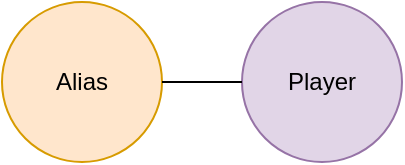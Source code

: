 <mxfile>
    <diagram id="EQRQ3IdOEyXmHRYxrw7s" name="High Level Model">
        <mxGraphModel dx="1420" dy="788" grid="1" gridSize="10" guides="1" tooltips="1" connect="1" arrows="1" fold="1" page="1" pageScale="1" pageWidth="850" pageHeight="1100" math="0" shadow="0">
            <root>
                <mxCell id="0"/>
                <mxCell id="1" parent="0"/>
                <mxCell id="ahVJ65kF15WfOiXEWKMr-1" value="Alias" style="ellipse;whiteSpace=wrap;html=1;aspect=fixed;labelBorderColor=none;fillColor=#ffe6cc;strokeColor=#d79b00;" parent="1" vertex="1">
                    <mxGeometry x="160" y="160" width="80" height="80" as="geometry"/>
                </mxCell>
                <mxCell id="ahVJ65kF15WfOiXEWKMr-2" value="Player" style="ellipse;whiteSpace=wrap;html=1;aspect=fixed;labelBorderColor=none;fillColor=#e1d5e7;strokeColor=#9673a6;" parent="1" vertex="1">
                    <mxGeometry x="280" y="160" width="80" height="80" as="geometry"/>
                </mxCell>
                <mxCell id="ahVJ65kF15WfOiXEWKMr-6" value="" style="endArrow=none;html=1;rounded=0;exitX=1;exitY=0.5;exitDx=0;exitDy=0;entryX=0;entryY=0.5;entryDx=0;entryDy=0;" parent="1" source="ahVJ65kF15WfOiXEWKMr-1" target="ahVJ65kF15WfOiXEWKMr-2" edge="1">
                    <mxGeometry relative="1" as="geometry">
                        <mxPoint x="340" y="400" as="sourcePoint"/>
                        <mxPoint x="500" y="400" as="targetPoint"/>
                    </mxGeometry>
                </mxCell>
            </root>
        </mxGraphModel>
    </diagram>
    <diagram id="Z3fM4L8KaYH_9EWf1bJr" name="Alias Tables">
        <mxGraphModel dx="2270" dy="788" grid="1" gridSize="10" guides="1" tooltips="1" connect="1" arrows="1" fold="1" page="1" pageScale="1" pageWidth="850" pageHeight="1100" math="0" shadow="0">
            <root>
                <mxCell id="0"/>
                <mxCell id="1" parent="0"/>
                <mxCell id="254" value="Alias" style="swimlane;whiteSpace=wrap;html=1;labelBorderColor=none;swimlaneFillColor=default;fillColor=#ffe6cc;strokeColor=#d79b00;" parent="1" vertex="1">
                    <mxGeometry x="-800" y="40" width="680" height="450" as="geometry"/>
                </mxCell>
                <mxCell id="354" value="Player Alias Set" style="swimlane;childLayout=stackLayout;horizontal=1;startSize=30;horizontalStack=0;rounded=1;fontSize=14;fontStyle=0;strokeWidth=2;resizeParent=0;resizeLast=1;shadow=0;dashed=0;align=center;labelBorderColor=none;fillColor=#ffe6cc;strokeColor=#d79b00;" parent="254" vertex="1">
                    <mxGeometry x="490" y="43.5" width="160" height="83" as="geometry"/>
                </mxCell>
                <mxCell id="355" value="alias_set_id (PK)&#10;player_id (PK)" style="align=left;strokeColor=none;fillColor=none;spacingLeft=4;fontSize=12;verticalAlign=top;resizable=0;rotatable=0;part=1;labelBorderColor=none;" parent="354" vertex="1">
                    <mxGeometry y="30" width="160" height="53" as="geometry"/>
                </mxCell>
                <mxCell id="429" style="align=left;strokeColor=none;fillColor=none;spacingLeft=4;fontSize=12;verticalAlign=top;resizable=0;rotatable=0;part=1;labelBorderColor=none;" parent="354" vertex="1">
                    <mxGeometry y="83" width="160" as="geometry"/>
                </mxCell>
                <mxCell id="430" style="align=left;strokeColor=none;fillColor=none;spacingLeft=4;fontSize=12;verticalAlign=top;resizable=0;rotatable=0;part=1;labelBorderColor=none;" parent="354" vertex="1">
                    <mxGeometry y="83" width="160" as="geometry"/>
                </mxCell>
                <mxCell id="431" style="align=left;strokeColor=none;fillColor=none;spacingLeft=4;fontSize=12;verticalAlign=top;resizable=0;rotatable=0;part=1;labelBorderColor=none;" parent="354" vertex="1">
                    <mxGeometry y="83" width="160" as="geometry"/>
                </mxCell>
                <mxCell id="432" style="align=left;strokeColor=none;fillColor=none;spacingLeft=4;fontSize=12;verticalAlign=top;resizable=0;rotatable=0;part=1;labelBorderColor=none;" parent="354" vertex="1">
                    <mxGeometry y="83" width="160" as="geometry"/>
                </mxCell>
                <mxCell id="361" value="Proper Name" style="swimlane;childLayout=stackLayout;horizontal=1;startSize=30;horizontalStack=0;rounded=1;fontSize=14;fontStyle=0;strokeWidth=2;resizeParent=0;resizeLast=1;shadow=0;dashed=0;align=center;labelBorderColor=none;fillColor=#ffe6cc;strokeColor=#d79b00;" parent="254" vertex="1">
                    <mxGeometry x="510" y="224.5" width="160" height="100" as="geometry"/>
                </mxCell>
                <mxCell id="362" value="proper_name_id (PK)&#10;alias_id (PK)&#10;proper_first_name&#10;proper_last_name" style="align=left;strokeColor=none;fillColor=none;spacingLeft=4;fontSize=12;verticalAlign=top;resizable=0;rotatable=0;part=1;labelBorderColor=none;" parent="361" vertex="1">
                    <mxGeometry y="30" width="160" height="70" as="geometry"/>
                </mxCell>
                <mxCell id="363" value="Handle Name" style="swimlane;childLayout=stackLayout;horizontal=1;startSize=30;horizontalStack=0;rounded=1;fontSize=14;fontStyle=0;strokeWidth=2;resizeParent=0;resizeLast=1;shadow=0;dashed=0;align=center;labelBorderColor=none;fillColor=#ffe6cc;strokeColor=#d79b00;" parent="254" vertex="1">
                    <mxGeometry x="10" y="226" width="160" height="97" as="geometry"/>
                </mxCell>
                <mxCell id="364" value="handle_id (PK)&#10;alias_id (PK, FK)&#10;handle_name&#10;handle_source_id" style="align=left;strokeColor=none;fillColor=none;spacingLeft=4;fontSize=12;verticalAlign=top;resizable=0;rotatable=0;part=1;labelBorderColor=none;" parent="363" vertex="1">
                    <mxGeometry y="30" width="160" height="67" as="geometry"/>
                </mxCell>
                <mxCell id="375" value="Handle Source" style="swimlane;childLayout=stackLayout;horizontal=1;startSize=30;horizontalStack=0;rounded=1;fontSize=14;fontStyle=0;strokeWidth=2;resizeParent=0;resizeLast=1;shadow=0;dashed=0;align=center;labelBorderColor=none;fillColor=#ffe6cc;strokeColor=#d79b00;" parent="254" vertex="1">
                    <mxGeometry x="10" y="357" width="160" height="70" as="geometry"/>
                </mxCell>
                <mxCell id="376" value="handle_source_id (PK)&#10;handle_source_name" style="align=left;strokeColor=none;fillColor=none;spacingLeft=4;fontSize=12;verticalAlign=top;resizable=0;rotatable=0;part=1;labelBorderColor=none;" parent="375" vertex="1">
                    <mxGeometry y="30" width="160" height="40" as="geometry"/>
                </mxCell>
                <mxCell id="465" value="Alias Set" style="swimlane;childLayout=stackLayout;horizontal=1;startSize=30;horizontalStack=0;rounded=1;fontSize=14;fontStyle=0;strokeWidth=2;resizeParent=0;resizeLast=1;shadow=0;dashed=0;align=center;labelBorderColor=none;fillColor=#ffe6cc;strokeColor=#d79b00;" parent="254" vertex="1">
                    <mxGeometry x="265" y="43" width="160" height="86" as="geometry"/>
                </mxCell>
                <mxCell id="466" value="alias_set_id (PK, FK)&#10;alias_id (PK, FK)&#10;alias_set_create_datetime" style="align=left;strokeColor=none;fillColor=none;spacingLeft=4;fontSize=12;verticalAlign=top;resizable=0;rotatable=0;part=1;labelBorderColor=none;" parent="465" vertex="1">
                    <mxGeometry y="30" width="160" height="56" as="geometry"/>
                </mxCell>
                <mxCell id="349" value="Alias" style="swimlane;childLayout=stackLayout;horizontal=1;startSize=30;horizontalStack=0;rounded=1;fontSize=14;fontStyle=0;strokeWidth=2;resizeParent=0;resizeLast=1;shadow=0;dashed=0;align=center;labelBorderColor=none;fillColor=#ffe6cc;strokeColor=#d79b00;" parent="254" vertex="1">
                    <mxGeometry x="265" y="230" width="160" height="80" as="geometry"/>
                </mxCell>
                <mxCell id="350" value="alias_id (PK)&#10;alias_type_id (PK, FK)" style="align=left;strokeColor=none;fillColor=none;spacingLeft=4;fontSize=12;verticalAlign=top;resizable=0;rotatable=0;part=1;labelBorderColor=none;" parent="349" vertex="1">
                    <mxGeometry y="30" width="160" height="50" as="geometry"/>
                </mxCell>
                <mxCell id="347" value="Alias Type" style="swimlane;childLayout=stackLayout;horizontal=1;startSize=30;horizontalStack=0;rounded=1;fontSize=14;fontStyle=0;strokeWidth=2;resizeParent=0;resizeLast=1;shadow=0;dashed=0;align=center;labelBorderColor=none;fillColor=#ffe6cc;strokeColor=#d79b00;" parent="254" vertex="1">
                    <mxGeometry x="10" y="43" width="160" height="80" as="geometry"/>
                </mxCell>
                <mxCell id="348" value="alias_type_id (PK)&#10;alias_type_name&#10;" style="align=left;strokeColor=none;fillColor=none;spacingLeft=4;fontSize=12;verticalAlign=top;resizable=0;rotatable=0;part=1;labelBorderColor=none;" parent="347" vertex="1">
                    <mxGeometry y="30" width="160" height="50" as="geometry"/>
                </mxCell>
                <mxCell id="owKvPPOLDn9EPrUHpkWQ-542" value="Alias Image" style="swimlane;childLayout=stackLayout;horizontal=1;startSize=30;horizontalStack=0;rounded=1;fontSize=14;fontStyle=0;strokeWidth=2;resizeParent=0;resizeLast=1;shadow=0;dashed=0;align=center;labelBorderColor=none;fillColor=#ffe6cc;strokeColor=#d79b00;" parent="254" vertex="1">
                    <mxGeometry x="265" y="357" width="160" height="72" as="geometry"/>
                </mxCell>
                <mxCell id="owKvPPOLDn9EPrUHpkWQ-543" value="alias_id&#10;alias_img_path" style="align=left;strokeColor=none;fillColor=none;spacingLeft=4;fontSize=12;verticalAlign=top;resizable=0;rotatable=0;part=1;labelBorderColor=none;" parent="owKvPPOLDn9EPrUHpkWQ-542" vertex="1">
                    <mxGeometry y="30" width="160" height="42" as="geometry"/>
                </mxCell>
                <mxCell id="owKvPPOLDn9EPrUHpkWQ-571" value="" style="endArrow=none;html=1;rounded=0;entryX=0;entryY=0.25;entryDx=0;entryDy=0;exitX=1;exitY=0.25;exitDx=0;exitDy=0;" parent="254" source="466" target="355" edge="1">
                    <mxGeometry relative="1" as="geometry">
                        <mxPoint x="430" y="340" as="sourcePoint"/>
                        <mxPoint x="590" y="340" as="targetPoint"/>
                    </mxGeometry>
                </mxCell>
                <mxCell id="owKvPPOLDn9EPrUHpkWQ-572" value="" style="endArrow=none;html=1;rounded=0;exitX=0.5;exitY=1;exitDx=0;exitDy=0;entryX=0.5;entryY=0;entryDx=0;entryDy=0;" parent="254" source="466" target="349" edge="1">
                    <mxGeometry relative="1" as="geometry">
                        <mxPoint x="430" y="340" as="sourcePoint"/>
                        <mxPoint x="590" y="340" as="targetPoint"/>
                    </mxGeometry>
                </mxCell>
                <mxCell id="owKvPPOLDn9EPrUHpkWQ-607" value="" style="endArrow=none;html=1;rounded=0;entryX=0.5;entryY=0;entryDx=0;entryDy=0;exitX=0.5;exitY=1;exitDx=0;exitDy=0;" parent="254" source="364" target="375" edge="1">
                    <mxGeometry relative="1" as="geometry">
                        <mxPoint x="250" y="450" as="sourcePoint"/>
                        <mxPoint x="410" y="450" as="targetPoint"/>
                    </mxGeometry>
                </mxCell>
                <mxCell id="owKvPPOLDn9EPrUHpkWQ-611" value="" style="endArrow=none;html=1;rounded=0;exitX=1;exitY=0.25;exitDx=0;exitDy=0;entryX=0;entryY=0.25;entryDx=0;entryDy=0;" parent="254" source="364" target="350" edge="1">
                    <mxGeometry relative="1" as="geometry">
                        <mxPoint x="270" y="320" as="sourcePoint"/>
                        <mxPoint x="430" y="320" as="targetPoint"/>
                    </mxGeometry>
                </mxCell>
                <mxCell id="owKvPPOLDn9EPrUHpkWQ-612" value="" style="endArrow=none;html=1;rounded=0;entryX=0;entryY=0.25;entryDx=0;entryDy=0;exitX=1;exitY=0.25;exitDx=0;exitDy=0;" parent="254" source="350" target="362" edge="1">
                    <mxGeometry relative="1" as="geometry">
                        <mxPoint x="270" y="320" as="sourcePoint"/>
                        <mxPoint x="430" y="320" as="targetPoint"/>
                    </mxGeometry>
                </mxCell>
                <mxCell id="owKvPPOLDn9EPrUHpkWQ-640" value="" style="endArrow=none;html=1;rounded=0;exitX=0.5;exitY=1;exitDx=0;exitDy=0;entryX=0.25;entryY=0;entryDx=0;entryDy=0;" parent="254" source="348" target="349" edge="1">
                    <mxGeometry relative="1" as="geometry">
                        <mxPoint x="270" y="290" as="sourcePoint"/>
                        <mxPoint x="430" y="290" as="targetPoint"/>
                        <Array as="points">
                            <mxPoint x="90" y="180"/>
                            <mxPoint x="305" y="180"/>
                        </Array>
                    </mxGeometry>
                </mxCell>
                <mxCell id="owKvPPOLDn9EPrUHpkWQ-694" value="" style="endArrow=none;html=1;rounded=0;entryX=0.5;entryY=0;entryDx=0;entryDy=0;exitX=0.5;exitY=1;exitDx=0;exitDy=0;" parent="254" source="350" target="owKvPPOLDn9EPrUHpkWQ-542" edge="1">
                    <mxGeometry relative="1" as="geometry">
                        <mxPoint x="240" y="280" as="sourcePoint"/>
                        <mxPoint x="400" y="280" as="targetPoint"/>
                    </mxGeometry>
                </mxCell>
                <mxCell id="owKvPPOLDn9EPrUHpkWQ-695" value="Player" style="ellipse;whiteSpace=wrap;html=1;aspect=fixed;labelBorderColor=none;fillColor=#e1d5e7;strokeColor=#9673a6;" parent="1" vertex="1">
                    <mxGeometry x="-90" y="87" width="80" height="80" as="geometry"/>
                </mxCell>
                <mxCell id="owKvPPOLDn9EPrUHpkWQ-696" value="" style="endArrow=none;html=1;rounded=0;entryX=0;entryY=0.5;entryDx=0;entryDy=0;exitX=1;exitY=0.25;exitDx=0;exitDy=0;" parent="1" source="355" target="owKvPPOLDn9EPrUHpkWQ-695" edge="1">
                    <mxGeometry relative="1" as="geometry">
                        <mxPoint x="-400" y="410" as="sourcePoint"/>
                        <mxPoint x="-240" y="410" as="targetPoint"/>
                    </mxGeometry>
                </mxCell>
            </root>
        </mxGraphModel>
    </diagram>
    <diagram name="Copy of Page-1" id="vmAqCJuogV1vJBljSVPh">
        <mxGraphModel dx="1420" dy="788" grid="1" gridSize="10" guides="1" tooltips="1" connect="1" arrows="1" fold="1" page="1" pageScale="1" pageWidth="850" pageHeight="1100" math="0" shadow="0">
            <root>
                <mxCell id="feC3zABJMTbZ6vrxUANg-0"/>
                <mxCell id="feC3zABJMTbZ6vrxUANg-1" parent="feC3zABJMTbZ6vrxUANg-0"/>
                <mxCell id="feC3zABJMTbZ6vrxUANg-2" value="Games" style="shape=table;startSize=30;container=1;collapsible=1;childLayout=tableLayout;fixedRows=1;rowLines=0;fontStyle=1;align=center;resizeLast=1;" parent="feC3zABJMTbZ6vrxUANg-1" vertex="1">
                    <mxGeometry x="1220" y="570" width="180" height="300" as="geometry"/>
                </mxCell>
                <mxCell id="feC3zABJMTbZ6vrxUANg-3" value="" style="shape=tableRow;horizontal=0;startSize=0;swimlaneHead=0;swimlaneBody=0;fillColor=none;collapsible=0;dropTarget=0;points=[[0,0.5],[1,0.5]];portConstraint=eastwest;top=0;left=0;right=0;bottom=1;" parent="feC3zABJMTbZ6vrxUANg-2" vertex="1">
                    <mxGeometry y="30" width="180" height="30" as="geometry"/>
                </mxCell>
                <mxCell id="feC3zABJMTbZ6vrxUANg-4" value="PK" style="shape=partialRectangle;connectable=0;fillColor=none;top=0;left=0;bottom=0;right=0;fontStyle=1;overflow=hidden;" parent="feC3zABJMTbZ6vrxUANg-3" vertex="1">
                    <mxGeometry width="30" height="30" as="geometry">
                        <mxRectangle width="30" height="30" as="alternateBounds"/>
                    </mxGeometry>
                </mxCell>
                <mxCell id="feC3zABJMTbZ6vrxUANg-5" value="game_id" style="shape=partialRectangle;connectable=0;fillColor=none;top=0;left=0;bottom=0;right=0;align=left;spacingLeft=6;fontStyle=5;overflow=hidden;" parent="feC3zABJMTbZ6vrxUANg-3" vertex="1">
                    <mxGeometry x="30" width="150" height="30" as="geometry">
                        <mxRectangle width="150" height="30" as="alternateBounds"/>
                    </mxGeometry>
                </mxCell>
                <mxCell id="feC3zABJMTbZ6vrxUANg-6" value="" style="shape=tableRow;horizontal=0;startSize=0;swimlaneHead=0;swimlaneBody=0;fillColor=none;collapsible=0;dropTarget=0;points=[[0,0.5],[1,0.5]];portConstraint=eastwest;top=0;left=0;right=0;bottom=0;" parent="feC3zABJMTbZ6vrxUANg-2" vertex="1">
                    <mxGeometry y="60" width="180" height="30" as="geometry"/>
                </mxCell>
                <mxCell id="feC3zABJMTbZ6vrxUANg-7" value="FK" style="shape=partialRectangle;connectable=0;fillColor=none;top=0;left=0;bottom=0;right=0;editable=1;overflow=hidden;" parent="feC3zABJMTbZ6vrxUANg-6" vertex="1">
                    <mxGeometry width="30" height="30" as="geometry">
                        <mxRectangle width="30" height="30" as="alternateBounds"/>
                    </mxGeometry>
                </mxCell>
                <mxCell id="feC3zABJMTbZ6vrxUANg-8" value="whitePlayer_id" style="shape=partialRectangle;connectable=0;fillColor=none;top=0;left=0;bottom=0;right=0;align=left;spacingLeft=6;overflow=hidden;" parent="feC3zABJMTbZ6vrxUANg-6" vertex="1">
                    <mxGeometry x="30" width="150" height="30" as="geometry">
                        <mxRectangle width="150" height="30" as="alternateBounds"/>
                    </mxGeometry>
                </mxCell>
                <mxCell id="feC3zABJMTbZ6vrxUANg-9" value="" style="shape=tableRow;horizontal=0;startSize=0;swimlaneHead=0;swimlaneBody=0;fillColor=none;collapsible=0;dropTarget=0;points=[[0,0.5],[1,0.5]];portConstraint=eastwest;top=0;left=0;right=0;bottom=0;" parent="feC3zABJMTbZ6vrxUANg-2" vertex="1">
                    <mxGeometry y="90" width="180" height="30" as="geometry"/>
                </mxCell>
                <mxCell id="feC3zABJMTbZ6vrxUANg-10" value="FK" style="shape=partialRectangle;connectable=0;fillColor=none;top=0;left=0;bottom=0;right=0;editable=1;overflow=hidden;" parent="feC3zABJMTbZ6vrxUANg-9" vertex="1">
                    <mxGeometry width="30" height="30" as="geometry">
                        <mxRectangle width="30" height="30" as="alternateBounds"/>
                    </mxGeometry>
                </mxCell>
                <mxCell id="feC3zABJMTbZ6vrxUANg-11" value="blackPlayer_id" style="shape=partialRectangle;connectable=0;fillColor=none;top=0;left=0;bottom=0;right=0;align=left;spacingLeft=6;overflow=hidden;" parent="feC3zABJMTbZ6vrxUANg-9" vertex="1">
                    <mxGeometry x="30" width="150" height="30" as="geometry">
                        <mxRectangle width="150" height="30" as="alternateBounds"/>
                    </mxGeometry>
                </mxCell>
                <mxCell id="feC3zABJMTbZ6vrxUANg-12" value="" style="shape=tableRow;horizontal=0;startSize=0;swimlaneHead=0;swimlaneBody=0;fillColor=none;collapsible=0;dropTarget=0;points=[[0,0.5],[1,0.5]];portConstraint=eastwest;top=0;left=0;right=0;bottom=0;" parent="feC3zABJMTbZ6vrxUANg-2" vertex="1">
                    <mxGeometry y="120" width="180" height="30" as="geometry"/>
                </mxCell>
                <mxCell id="feC3zABJMTbZ6vrxUANg-13" value="FK" style="shape=partialRectangle;connectable=0;fillColor=none;top=0;left=0;bottom=0;right=0;editable=1;overflow=hidden;" parent="feC3zABJMTbZ6vrxUANg-12" vertex="1">
                    <mxGeometry width="30" height="30" as="geometry">
                        <mxRectangle width="30" height="30" as="alternateBounds"/>
                    </mxGeometry>
                </mxCell>
                <mxCell id="feC3zABJMTbZ6vrxUANg-14" value="event_id" style="shape=partialRectangle;connectable=0;fillColor=none;top=0;left=0;bottom=0;right=0;align=left;spacingLeft=6;overflow=hidden;" parent="feC3zABJMTbZ6vrxUANg-12" vertex="1">
                    <mxGeometry x="30" width="150" height="30" as="geometry">
                        <mxRectangle width="150" height="30" as="alternateBounds"/>
                    </mxGeometry>
                </mxCell>
                <mxCell id="feC3zABJMTbZ6vrxUANg-15" style="shape=tableRow;horizontal=0;startSize=0;swimlaneHead=0;swimlaneBody=0;fillColor=none;collapsible=0;dropTarget=0;points=[[0,0.5],[1,0.5]];portConstraint=eastwest;top=0;left=0;right=0;bottom=0;" parent="feC3zABJMTbZ6vrxUANg-2" vertex="1">
                    <mxGeometry y="150" width="180" height="30" as="geometry"/>
                </mxCell>
                <mxCell id="feC3zABJMTbZ6vrxUANg-16" value="FK" style="shape=partialRectangle;connectable=0;fillColor=none;top=0;left=0;bottom=0;right=0;editable=1;overflow=hidden;" parent="feC3zABJMTbZ6vrxUANg-15" vertex="1">
                    <mxGeometry width="30" height="30" as="geometry">
                        <mxRectangle width="30" height="30" as="alternateBounds"/>
                    </mxGeometry>
                </mxCell>
                <mxCell id="feC3zABJMTbZ6vrxUANg-17" value="result_id" style="shape=partialRectangle;connectable=0;fillColor=none;top=0;left=0;bottom=0;right=0;align=left;spacingLeft=6;overflow=hidden;" parent="feC3zABJMTbZ6vrxUANg-15" vertex="1">
                    <mxGeometry x="30" width="150" height="30" as="geometry">
                        <mxRectangle width="150" height="30" as="alternateBounds"/>
                    </mxGeometry>
                </mxCell>
                <mxCell id="feC3zABJMTbZ6vrxUANg-18" style="shape=tableRow;horizontal=0;startSize=0;swimlaneHead=0;swimlaneBody=0;fillColor=none;collapsible=0;dropTarget=0;points=[[0,0.5],[1,0.5]];portConstraint=eastwest;top=0;left=0;right=0;bottom=0;" parent="feC3zABJMTbZ6vrxUANg-2" vertex="1">
                    <mxGeometry y="180" width="180" height="30" as="geometry"/>
                </mxCell>
                <mxCell id="feC3zABJMTbZ6vrxUANg-19" value="FK" style="shape=partialRectangle;connectable=0;fillColor=none;top=0;left=0;bottom=0;right=0;editable=1;overflow=hidden;" parent="feC3zABJMTbZ6vrxUANg-18" vertex="1">
                    <mxGeometry width="30" height="30" as="geometry">
                        <mxRectangle width="30" height="30" as="alternateBounds"/>
                    </mxGeometry>
                </mxCell>
                <mxCell id="feC3zABJMTbZ6vrxUANg-20" value="eco_id" style="shape=partialRectangle;connectable=0;fillColor=none;top=0;left=0;bottom=0;right=0;align=left;spacingLeft=6;overflow=hidden;labelBorderColor=none;" parent="feC3zABJMTbZ6vrxUANg-18" vertex="1">
                    <mxGeometry x="30" width="150" height="30" as="geometry">
                        <mxRectangle width="150" height="30" as="alternateBounds"/>
                    </mxGeometry>
                </mxCell>
                <mxCell id="feC3zABJMTbZ6vrxUANg-21" style="shape=tableRow;horizontal=0;startSize=0;swimlaneHead=0;swimlaneBody=0;fillColor=none;collapsible=0;dropTarget=0;points=[[0,0.5],[1,0.5]];portConstraint=eastwest;top=0;left=0;right=0;bottom=0;" parent="feC3zABJMTbZ6vrxUANg-2" vertex="1">
                    <mxGeometry y="210" width="180" height="30" as="geometry"/>
                </mxCell>
                <mxCell id="feC3zABJMTbZ6vrxUANg-22" style="shape=partialRectangle;connectable=0;fillColor=none;top=0;left=0;bottom=0;right=0;editable=1;overflow=hidden;" parent="feC3zABJMTbZ6vrxUANg-21" vertex="1">
                    <mxGeometry width="30" height="30" as="geometry">
                        <mxRectangle width="30" height="30" as="alternateBounds"/>
                    </mxGeometry>
                </mxCell>
                <mxCell id="feC3zABJMTbZ6vrxUANg-23" value="game_time_control" style="shape=partialRectangle;connectable=0;fillColor=none;top=0;left=0;bottom=0;right=0;align=left;spacingLeft=6;overflow=hidden;" parent="feC3zABJMTbZ6vrxUANg-21" vertex="1">
                    <mxGeometry x="30" width="150" height="30" as="geometry">
                        <mxRectangle width="150" height="30" as="alternateBounds"/>
                    </mxGeometry>
                </mxCell>
                <mxCell id="feC3zABJMTbZ6vrxUANg-24" style="shape=tableRow;horizontal=0;startSize=0;swimlaneHead=0;swimlaneBody=0;fillColor=none;collapsible=0;dropTarget=0;points=[[0,0.5],[1,0.5]];portConstraint=eastwest;top=0;left=0;right=0;bottom=0;" parent="feC3zABJMTbZ6vrxUANg-2" vertex="1">
                    <mxGeometry y="240" width="180" height="30" as="geometry"/>
                </mxCell>
                <mxCell id="feC3zABJMTbZ6vrxUANg-25" style="shape=partialRectangle;connectable=0;fillColor=none;top=0;left=0;bottom=0;right=0;editable=1;overflow=hidden;" parent="feC3zABJMTbZ6vrxUANg-24" vertex="1">
                    <mxGeometry width="30" height="30" as="geometry">
                        <mxRectangle width="30" height="30" as="alternateBounds"/>
                    </mxGeometry>
                </mxCell>
                <mxCell id="feC3zABJMTbZ6vrxUANg-26" value="game_date" style="shape=partialRectangle;connectable=0;fillColor=none;top=0;left=0;bottom=0;right=0;align=left;spacingLeft=6;overflow=hidden;" parent="feC3zABJMTbZ6vrxUANg-24" vertex="1">
                    <mxGeometry x="30" width="150" height="30" as="geometry">
                        <mxRectangle width="150" height="30" as="alternateBounds"/>
                    </mxGeometry>
                </mxCell>
                <mxCell id="feC3zABJMTbZ6vrxUANg-27" style="shape=tableRow;horizontal=0;startSize=0;swimlaneHead=0;swimlaneBody=0;fillColor=none;collapsible=0;dropTarget=0;points=[[0,0.5],[1,0.5]];portConstraint=eastwest;top=0;left=0;right=0;bottom=0;" parent="feC3zABJMTbZ6vrxUANg-2" vertex="1">
                    <mxGeometry y="270" width="180" height="30" as="geometry"/>
                </mxCell>
                <mxCell id="feC3zABJMTbZ6vrxUANg-28" style="shape=partialRectangle;connectable=0;fillColor=none;top=0;left=0;bottom=0;right=0;editable=1;overflow=hidden;" parent="feC3zABJMTbZ6vrxUANg-27" vertex="1">
                    <mxGeometry width="30" height="30" as="geometry">
                        <mxRectangle width="30" height="30" as="alternateBounds"/>
                    </mxGeometry>
                </mxCell>
                <mxCell id="feC3zABJMTbZ6vrxUANg-29" value="game_end_time" style="shape=partialRectangle;connectable=0;fillColor=none;top=0;left=0;bottom=0;right=0;align=left;spacingLeft=6;overflow=hidden;" parent="feC3zABJMTbZ6vrxUANg-27" vertex="1">
                    <mxGeometry x="30" width="150" height="30" as="geometry">
                        <mxRectangle width="150" height="30" as="alternateBounds"/>
                    </mxGeometry>
                </mxCell>
                <mxCell id="feC3zABJMTbZ6vrxUANg-30" value="Event" style="shape=table;startSize=30;container=1;collapsible=1;childLayout=tableLayout;fixedRows=1;rowLines=0;fontStyle=1;align=center;resizeLast=1;labelBorderColor=none;" parent="feC3zABJMTbZ6vrxUANg-1" vertex="1">
                    <mxGeometry x="1060" y="400" width="180" height="150" as="geometry"/>
                </mxCell>
                <mxCell id="feC3zABJMTbZ6vrxUANg-31" value="" style="shape=tableRow;horizontal=0;startSize=0;swimlaneHead=0;swimlaneBody=0;fillColor=none;collapsible=0;dropTarget=0;points=[[0,0.5],[1,0.5]];portConstraint=eastwest;top=0;left=0;right=0;bottom=1;labelBorderColor=none;" parent="feC3zABJMTbZ6vrxUANg-30" vertex="1">
                    <mxGeometry y="30" width="180" height="30" as="geometry"/>
                </mxCell>
                <mxCell id="feC3zABJMTbZ6vrxUANg-32" value="PK" style="shape=partialRectangle;connectable=0;fillColor=none;top=0;left=0;bottom=0;right=0;fontStyle=1;overflow=hidden;labelBorderColor=none;" parent="feC3zABJMTbZ6vrxUANg-31" vertex="1">
                    <mxGeometry width="30" height="30" as="geometry">
                        <mxRectangle width="30" height="30" as="alternateBounds"/>
                    </mxGeometry>
                </mxCell>
                <mxCell id="feC3zABJMTbZ6vrxUANg-33" value="event_id" style="shape=partialRectangle;connectable=0;fillColor=none;top=0;left=0;bottom=0;right=0;align=left;spacingLeft=6;fontStyle=5;overflow=hidden;labelBorderColor=none;" parent="feC3zABJMTbZ6vrxUANg-31" vertex="1">
                    <mxGeometry x="30" width="150" height="30" as="geometry">
                        <mxRectangle width="150" height="30" as="alternateBounds"/>
                    </mxGeometry>
                </mxCell>
                <mxCell id="feC3zABJMTbZ6vrxUANg-34" value="" style="shape=tableRow;horizontal=0;startSize=0;swimlaneHead=0;swimlaneBody=0;fillColor=none;collapsible=0;dropTarget=0;points=[[0,0.5],[1,0.5]];portConstraint=eastwest;top=0;left=0;right=0;bottom=0;labelBorderColor=none;" parent="feC3zABJMTbZ6vrxUANg-30" vertex="1">
                    <mxGeometry y="60" width="180" height="30" as="geometry"/>
                </mxCell>
                <mxCell id="feC3zABJMTbZ6vrxUANg-35" value="" style="shape=partialRectangle;connectable=0;fillColor=none;top=0;left=0;bottom=0;right=0;editable=1;overflow=hidden;labelBorderColor=none;" parent="feC3zABJMTbZ6vrxUANg-34" vertex="1">
                    <mxGeometry width="30" height="30" as="geometry">
                        <mxRectangle width="30" height="30" as="alternateBounds"/>
                    </mxGeometry>
                </mxCell>
                <mxCell id="feC3zABJMTbZ6vrxUANg-36" value="event_name" style="shape=partialRectangle;connectable=0;fillColor=none;top=0;left=0;bottom=0;right=0;align=left;spacingLeft=6;overflow=hidden;labelBorderColor=none;" parent="feC3zABJMTbZ6vrxUANg-34" vertex="1">
                    <mxGeometry x="30" width="150" height="30" as="geometry">
                        <mxRectangle width="150" height="30" as="alternateBounds"/>
                    </mxGeometry>
                </mxCell>
                <mxCell id="feC3zABJMTbZ6vrxUANg-37" value="" style="shape=tableRow;horizontal=0;startSize=0;swimlaneHead=0;swimlaneBody=0;fillColor=none;collapsible=0;dropTarget=0;points=[[0,0.5],[1,0.5]];portConstraint=eastwest;top=0;left=0;right=0;bottom=0;labelBorderColor=none;" parent="feC3zABJMTbZ6vrxUANg-30" vertex="1">
                    <mxGeometry y="90" width="180" height="30" as="geometry"/>
                </mxCell>
                <mxCell id="feC3zABJMTbZ6vrxUANg-38" value="" style="shape=partialRectangle;connectable=0;fillColor=none;top=0;left=0;bottom=0;right=0;editable=1;overflow=hidden;labelBorderColor=none;" parent="feC3zABJMTbZ6vrxUANg-37" vertex="1">
                    <mxGeometry width="30" height="30" as="geometry">
                        <mxRectangle width="30" height="30" as="alternateBounds"/>
                    </mxGeometry>
                </mxCell>
                <mxCell id="feC3zABJMTbZ6vrxUANg-39" value="event_site" style="shape=partialRectangle;connectable=0;fillColor=none;top=0;left=0;bottom=0;right=0;align=left;spacingLeft=6;overflow=hidden;labelBorderColor=none;" parent="feC3zABJMTbZ6vrxUANg-37" vertex="1">
                    <mxGeometry x="30" width="150" height="30" as="geometry">
                        <mxRectangle width="150" height="30" as="alternateBounds"/>
                    </mxGeometry>
                </mxCell>
                <mxCell id="feC3zABJMTbZ6vrxUANg-40" value="" style="shape=tableRow;horizontal=0;startSize=0;swimlaneHead=0;swimlaneBody=0;fillColor=none;collapsible=0;dropTarget=0;points=[[0,0.5],[1,0.5]];portConstraint=eastwest;top=0;left=0;right=0;bottom=0;labelBorderColor=none;" parent="feC3zABJMTbZ6vrxUANg-30" vertex="1">
                    <mxGeometry y="120" width="180" height="30" as="geometry"/>
                </mxCell>
                <mxCell id="feC3zABJMTbZ6vrxUANg-41" value="" style="shape=partialRectangle;connectable=0;fillColor=none;top=0;left=0;bottom=0;right=0;editable=1;overflow=hidden;labelBorderColor=none;" parent="feC3zABJMTbZ6vrxUANg-40" vertex="1">
                    <mxGeometry width="30" height="30" as="geometry">
                        <mxRectangle width="30" height="30" as="alternateBounds"/>
                    </mxGeometry>
                </mxCell>
                <mxCell id="feC3zABJMTbZ6vrxUANg-42" value="event_round" style="shape=partialRectangle;connectable=0;fillColor=none;top=0;left=0;bottom=0;right=0;align=left;spacingLeft=6;overflow=hidden;labelBorderColor=none;" parent="feC3zABJMTbZ6vrxUANg-40" vertex="1">
                    <mxGeometry x="30" width="150" height="30" as="geometry">
                        <mxRectangle width="150" height="30" as="alternateBounds"/>
                    </mxGeometry>
                </mxCell>
                <mxCell id="IKOAZYbKuyzVhrO0zug2-0" value="Alias Rating" style="swimlane;childLayout=stackLayout;horizontal=1;startSize=30;horizontalStack=0;rounded=1;fontSize=14;fontStyle=0;strokeWidth=2;resizeParent=0;resizeLast=1;shadow=0;dashed=0;align=center;labelBorderColor=none;" parent="feC3zABJMTbZ6vrxUANg-1" vertex="1">
                    <mxGeometry x="240" y="40" width="160" height="140" as="geometry"/>
                </mxCell>
                <mxCell id="IKOAZYbKuyzVhrO0zug2-1" value="alias_id&#10;rating_id" style="align=left;strokeColor=none;fillColor=none;spacingLeft=4;fontSize=12;verticalAlign=top;resizable=0;rotatable=0;part=1;labelBorderColor=none;" parent="IKOAZYbKuyzVhrO0zug2-0" vertex="1">
                    <mxGeometry y="30" width="160" height="110" as="geometry"/>
                </mxCell>
                <mxCell id="IKOAZYbKuyzVhrO0zug2-2" value="Player Rating" style="swimlane;childLayout=stackLayout;horizontal=1;startSize=30;horizontalStack=0;rounded=1;fontSize=14;fontStyle=0;strokeWidth=2;resizeParent=0;resizeLast=1;shadow=0;dashed=0;align=center;labelBorderColor=none;" parent="feC3zABJMTbZ6vrxUANg-1" vertex="1">
                    <mxGeometry x="480" y="40" width="160" height="110" as="geometry"/>
                </mxCell>
                <mxCell id="IKOAZYbKuyzVhrO0zug2-3" value="rating_id&#10;rating_type_id&#10;rating_value&#10;rating_update_type_id&#10;rating_update_datetime" style="align=left;strokeColor=none;fillColor=none;spacingLeft=4;fontSize=12;verticalAlign=top;resizable=0;rotatable=0;part=1;labelBorderColor=none;" parent="IKOAZYbKuyzVhrO0zug2-2" vertex="1">
                    <mxGeometry y="30" width="160" height="80" as="geometry"/>
                </mxCell>
                <mxCell id="IKOAZYbKuyzVhrO0zug2-7" value="Rating Type" style="swimlane;childLayout=stackLayout;horizontal=1;startSize=30;horizontalStack=0;rounded=1;fontSize=14;fontStyle=0;strokeWidth=2;resizeParent=0;resizeLast=1;shadow=0;dashed=0;align=center;labelBorderColor=none;" parent="feC3zABJMTbZ6vrxUANg-1" vertex="1">
                    <mxGeometry x="680" y="40" width="160" height="70" as="geometry"/>
                </mxCell>
                <mxCell id="IKOAZYbKuyzVhrO0zug2-8" value="rating_type_id&#10;rating_type_name" style="align=left;strokeColor=none;fillColor=none;spacingLeft=4;fontSize=12;verticalAlign=top;resizable=0;rotatable=0;part=1;labelBorderColor=none;" parent="IKOAZYbKuyzVhrO0zug2-7" vertex="1">
                    <mxGeometry y="30" width="160" height="40" as="geometry"/>
                </mxCell>
                <mxCell id="IKOAZYbKuyzVhrO0zug2-9" value="Rating Update Type" style="swimlane;childLayout=stackLayout;horizontal=1;startSize=30;horizontalStack=0;rounded=1;fontSize=14;fontStyle=0;strokeWidth=2;resizeParent=0;resizeLast=1;shadow=0;dashed=0;align=center;labelBorderColor=none;" parent="feC3zABJMTbZ6vrxUANg-1" vertex="1">
                    <mxGeometry x="480" y="210" width="160" height="70" as="geometry"/>
                </mxCell>
                <mxCell id="IKOAZYbKuyzVhrO0zug2-10" value="rating_update_type_id&#10;ratind_update_type_name&#10;" style="align=left;strokeColor=none;fillColor=none;spacingLeft=4;fontSize=12;verticalAlign=top;resizable=0;rotatable=0;part=1;labelBorderColor=none;" parent="IKOAZYbKuyzVhrO0zug2-9" vertex="1">
                    <mxGeometry y="30" width="160" height="40" as="geometry"/>
                </mxCell>
            </root>
        </mxGraphModel>
    </diagram>
</mxfile>